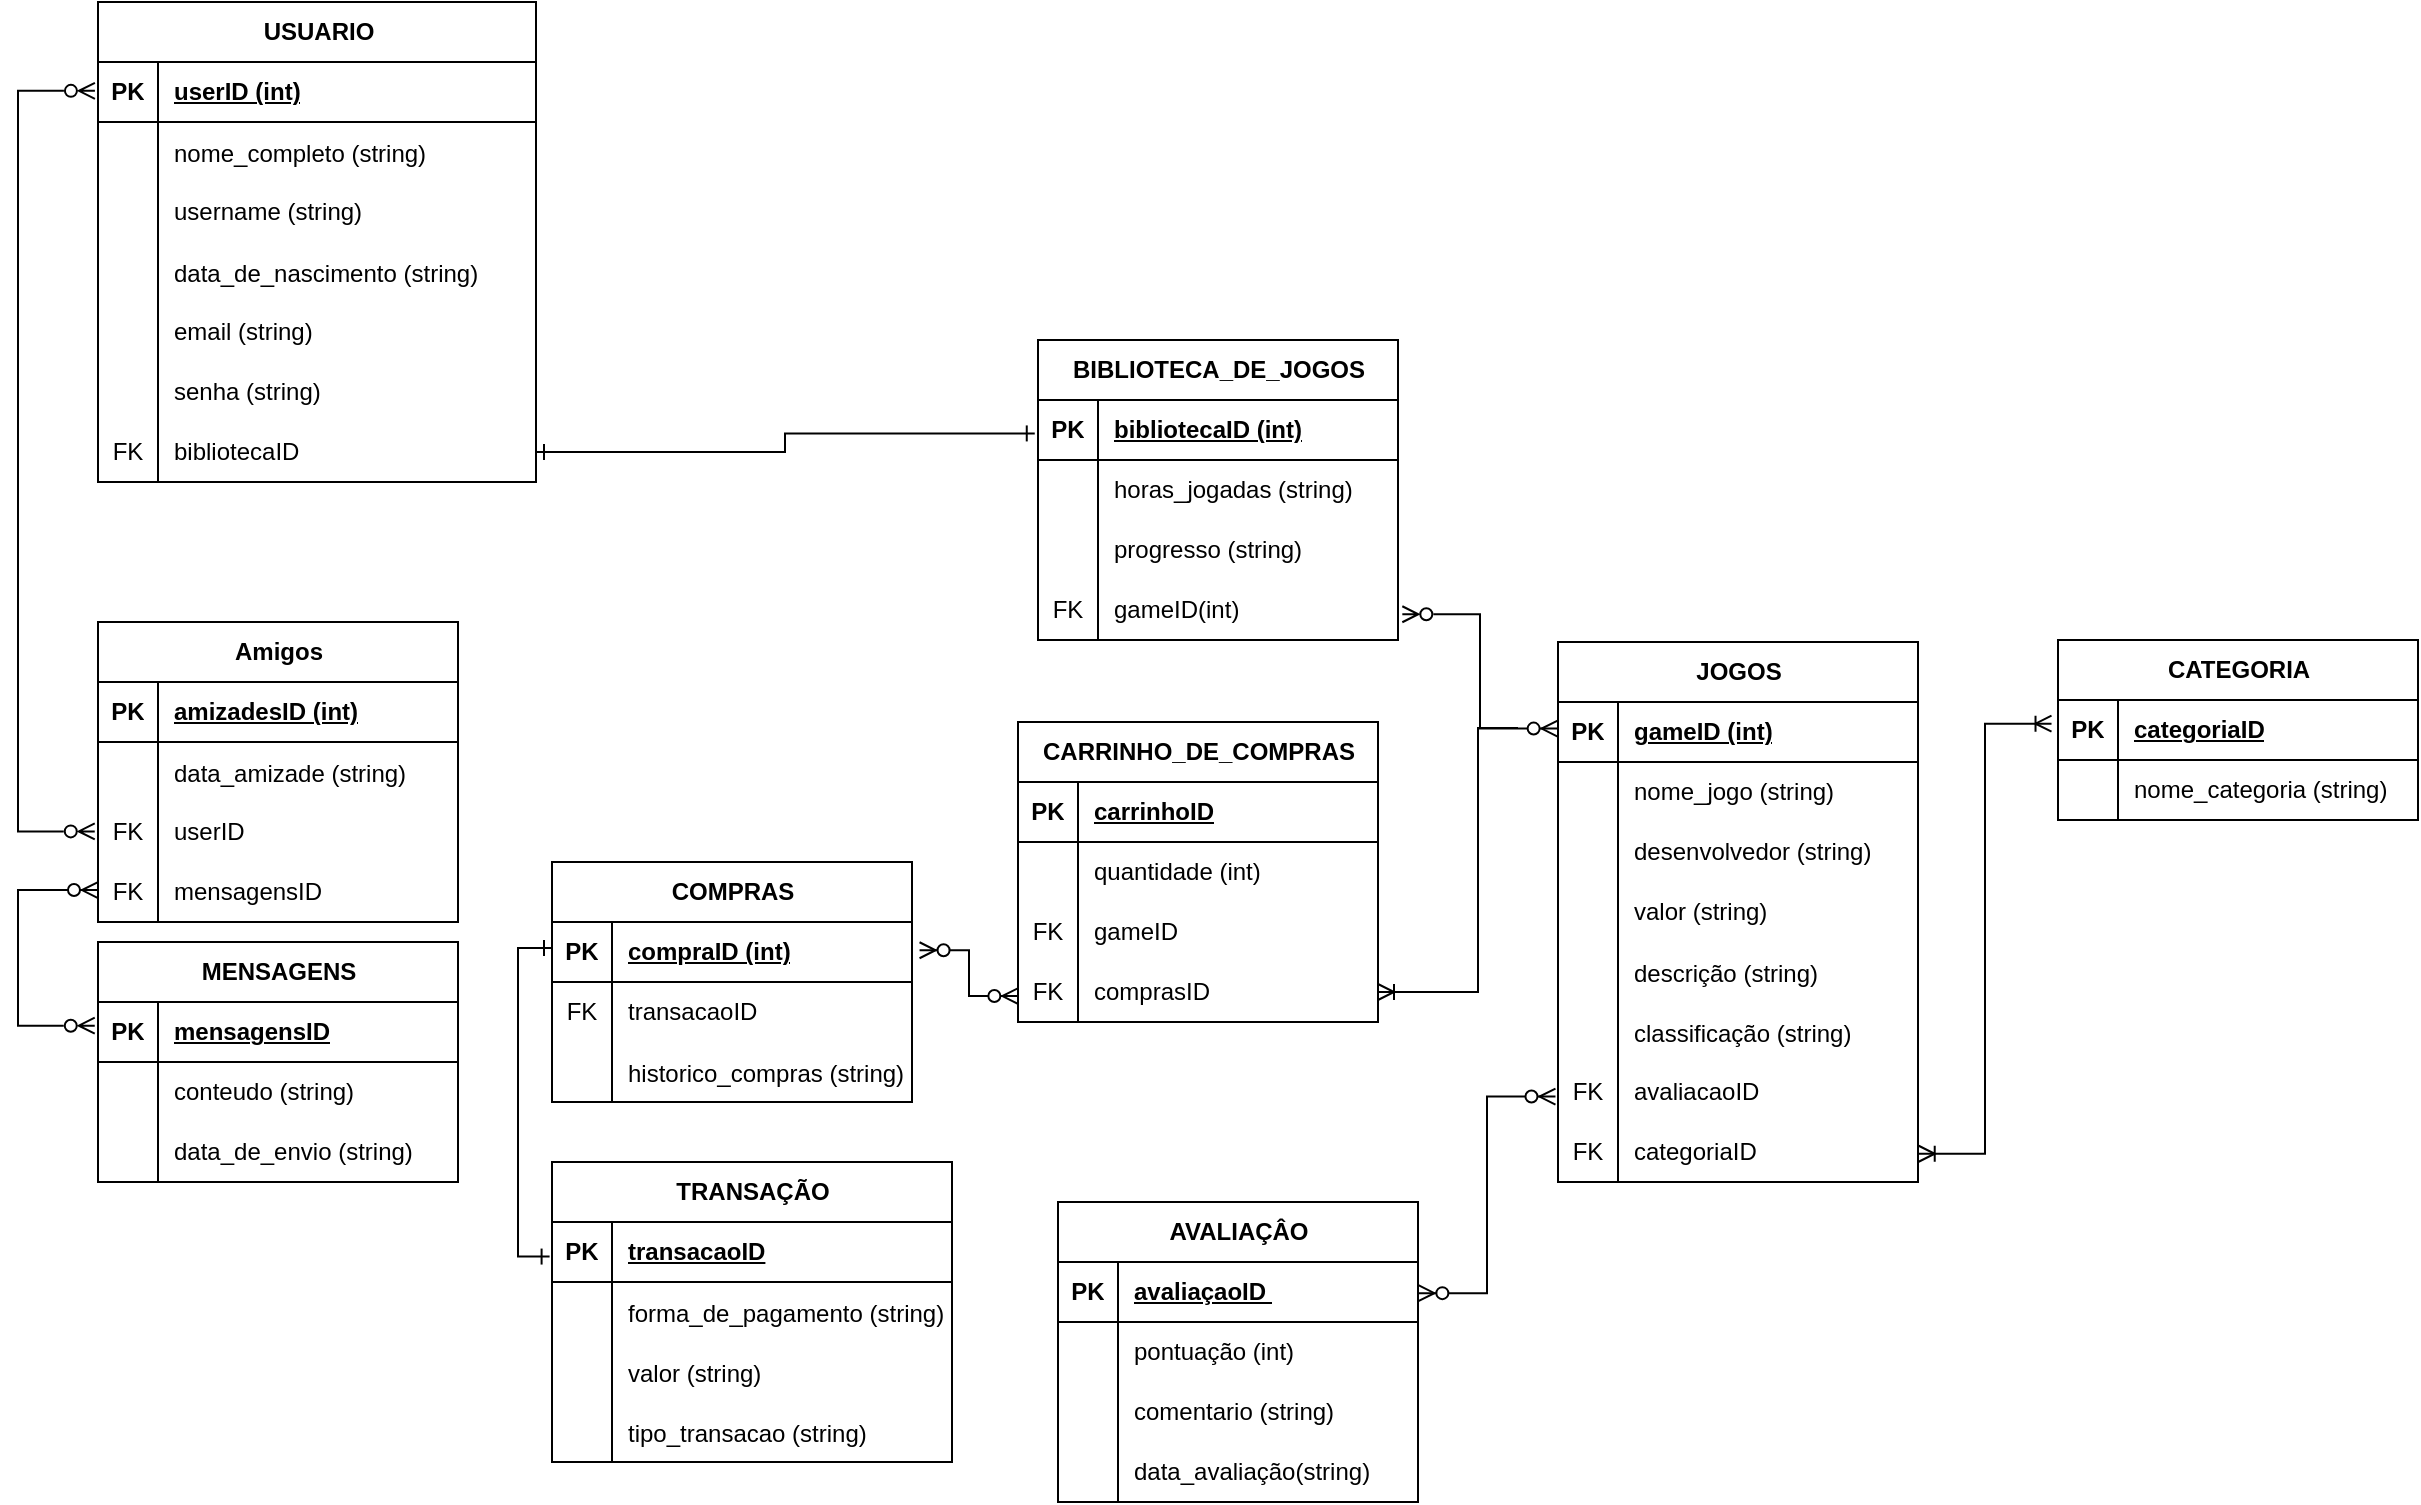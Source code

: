 <mxfile version="21.7.5" type="github">
  <diagram name="Página-1" id="TjX-cVaySWky51PGzmG0">
    <mxGraphModel dx="1453" dy="861" grid="1" gridSize="10" guides="1" tooltips="1" connect="0" arrows="1" fold="1" page="1" pageScale="1" pageWidth="827" pageHeight="1169" math="0" shadow="0">
      <root>
        <mxCell id="0" />
        <mxCell id="1" parent="0" />
        <mxCell id="GSMHQLGDFfvt3K3lcNzC-1" value="USUARIO" style="shape=table;startSize=30;container=1;collapsible=1;childLayout=tableLayout;fixedRows=1;rowLines=0;fontStyle=1;align=center;resizeLast=1;html=1;" vertex="1" parent="1">
          <mxGeometry x="400" y="360" width="219" height="240" as="geometry" />
        </mxCell>
        <mxCell id="GSMHQLGDFfvt3K3lcNzC-2" value="" style="shape=tableRow;horizontal=0;startSize=0;swimlaneHead=0;swimlaneBody=0;fillColor=none;collapsible=0;dropTarget=0;points=[[0,0.5],[1,0.5]];portConstraint=eastwest;top=0;left=0;right=0;bottom=1;" vertex="1" parent="GSMHQLGDFfvt3K3lcNzC-1">
          <mxGeometry y="30" width="219" height="30" as="geometry" />
        </mxCell>
        <mxCell id="GSMHQLGDFfvt3K3lcNzC-3" value="PK" style="shape=partialRectangle;connectable=0;fillColor=none;top=0;left=0;bottom=0;right=0;fontStyle=1;overflow=hidden;whiteSpace=wrap;html=1;" vertex="1" parent="GSMHQLGDFfvt3K3lcNzC-2">
          <mxGeometry width="30" height="30" as="geometry">
            <mxRectangle width="30" height="30" as="alternateBounds" />
          </mxGeometry>
        </mxCell>
        <mxCell id="GSMHQLGDFfvt3K3lcNzC-4" value="userID (int)" style="shape=partialRectangle;connectable=0;fillColor=none;top=0;left=0;bottom=0;right=0;align=left;spacingLeft=6;fontStyle=5;overflow=hidden;whiteSpace=wrap;html=1;" vertex="1" parent="GSMHQLGDFfvt3K3lcNzC-2">
          <mxGeometry x="30" width="189" height="30" as="geometry">
            <mxRectangle width="189" height="30" as="alternateBounds" />
          </mxGeometry>
        </mxCell>
        <mxCell id="GSMHQLGDFfvt3K3lcNzC-14" value="" style="shape=tableRow;horizontal=0;startSize=0;swimlaneHead=0;swimlaneBody=0;fillColor=none;collapsible=0;dropTarget=0;points=[[0,0.5],[1,0.5]];portConstraint=eastwest;top=0;left=0;right=0;bottom=0;" vertex="1" parent="GSMHQLGDFfvt3K3lcNzC-1">
          <mxGeometry y="60" width="219" height="30" as="geometry" />
        </mxCell>
        <mxCell id="GSMHQLGDFfvt3K3lcNzC-15" value="" style="shape=partialRectangle;connectable=0;fillColor=none;top=0;left=0;bottom=0;right=0;editable=1;overflow=hidden;" vertex="1" parent="GSMHQLGDFfvt3K3lcNzC-14">
          <mxGeometry width="30" height="30" as="geometry">
            <mxRectangle width="30" height="30" as="alternateBounds" />
          </mxGeometry>
        </mxCell>
        <mxCell id="GSMHQLGDFfvt3K3lcNzC-16" value="nome_completo (string)" style="shape=partialRectangle;connectable=0;fillColor=none;top=0;left=0;bottom=0;right=0;align=left;spacingLeft=6;overflow=hidden;" vertex="1" parent="GSMHQLGDFfvt3K3lcNzC-14">
          <mxGeometry x="30" width="189" height="30" as="geometry">
            <mxRectangle width="189" height="30" as="alternateBounds" />
          </mxGeometry>
        </mxCell>
        <mxCell id="GSMHQLGDFfvt3K3lcNzC-5" value="" style="shape=tableRow;horizontal=0;startSize=0;swimlaneHead=0;swimlaneBody=0;fillColor=none;collapsible=0;dropTarget=0;points=[[0,0.5],[1,0.5]];portConstraint=eastwest;top=0;left=0;right=0;bottom=0;" vertex="1" parent="GSMHQLGDFfvt3K3lcNzC-1">
          <mxGeometry y="90" width="219" height="30" as="geometry" />
        </mxCell>
        <mxCell id="GSMHQLGDFfvt3K3lcNzC-6" value="" style="shape=partialRectangle;connectable=0;fillColor=none;top=0;left=0;bottom=0;right=0;editable=1;overflow=hidden;whiteSpace=wrap;html=1;" vertex="1" parent="GSMHQLGDFfvt3K3lcNzC-5">
          <mxGeometry width="30" height="30" as="geometry">
            <mxRectangle width="30" height="30" as="alternateBounds" />
          </mxGeometry>
        </mxCell>
        <mxCell id="GSMHQLGDFfvt3K3lcNzC-7" value="username (string)" style="shape=partialRectangle;connectable=0;fillColor=none;top=0;left=0;bottom=0;right=0;align=left;spacingLeft=6;overflow=hidden;whiteSpace=wrap;html=1;" vertex="1" parent="GSMHQLGDFfvt3K3lcNzC-5">
          <mxGeometry x="30" width="189" height="30" as="geometry">
            <mxRectangle width="189" height="30" as="alternateBounds" />
          </mxGeometry>
        </mxCell>
        <mxCell id="GSMHQLGDFfvt3K3lcNzC-17" value="" style="shape=tableRow;horizontal=0;startSize=0;swimlaneHead=0;swimlaneBody=0;fillColor=none;collapsible=0;dropTarget=0;points=[[0,0.5],[1,0.5]];portConstraint=eastwest;top=0;left=0;right=0;bottom=0;" vertex="1" parent="GSMHQLGDFfvt3K3lcNzC-1">
          <mxGeometry y="120" width="219" height="30" as="geometry" />
        </mxCell>
        <mxCell id="GSMHQLGDFfvt3K3lcNzC-18" value="" style="shape=partialRectangle;connectable=0;fillColor=none;top=0;left=0;bottom=0;right=0;editable=1;overflow=hidden;" vertex="1" parent="GSMHQLGDFfvt3K3lcNzC-17">
          <mxGeometry width="30" height="30" as="geometry">
            <mxRectangle width="30" height="30" as="alternateBounds" />
          </mxGeometry>
        </mxCell>
        <mxCell id="GSMHQLGDFfvt3K3lcNzC-19" value="data_de_nascimento (string)" style="shape=partialRectangle;connectable=0;fillColor=none;top=0;left=0;bottom=0;right=0;align=left;spacingLeft=6;overflow=hidden;" vertex="1" parent="GSMHQLGDFfvt3K3lcNzC-17">
          <mxGeometry x="30" width="189" height="30" as="geometry">
            <mxRectangle width="189" height="30" as="alternateBounds" />
          </mxGeometry>
        </mxCell>
        <mxCell id="GSMHQLGDFfvt3K3lcNzC-8" value="" style="shape=tableRow;horizontal=0;startSize=0;swimlaneHead=0;swimlaneBody=0;fillColor=none;collapsible=0;dropTarget=0;points=[[0,0.5],[1,0.5]];portConstraint=eastwest;top=0;left=0;right=0;bottom=0;" vertex="1" parent="GSMHQLGDFfvt3K3lcNzC-1">
          <mxGeometry y="150" width="219" height="30" as="geometry" />
        </mxCell>
        <mxCell id="GSMHQLGDFfvt3K3lcNzC-9" value="" style="shape=partialRectangle;connectable=0;fillColor=none;top=0;left=0;bottom=0;right=0;editable=1;overflow=hidden;whiteSpace=wrap;html=1;" vertex="1" parent="GSMHQLGDFfvt3K3lcNzC-8">
          <mxGeometry width="30" height="30" as="geometry">
            <mxRectangle width="30" height="30" as="alternateBounds" />
          </mxGeometry>
        </mxCell>
        <mxCell id="GSMHQLGDFfvt3K3lcNzC-10" value="email (string)" style="shape=partialRectangle;connectable=0;fillColor=none;top=0;left=0;bottom=0;right=0;align=left;spacingLeft=6;overflow=hidden;whiteSpace=wrap;html=1;" vertex="1" parent="GSMHQLGDFfvt3K3lcNzC-8">
          <mxGeometry x="30" width="189" height="30" as="geometry">
            <mxRectangle width="189" height="30" as="alternateBounds" />
          </mxGeometry>
        </mxCell>
        <mxCell id="GSMHQLGDFfvt3K3lcNzC-11" value="" style="shape=tableRow;horizontal=0;startSize=0;swimlaneHead=0;swimlaneBody=0;fillColor=none;collapsible=0;dropTarget=0;points=[[0,0.5],[1,0.5]];portConstraint=eastwest;top=0;left=0;right=0;bottom=0;" vertex="1" parent="GSMHQLGDFfvt3K3lcNzC-1">
          <mxGeometry y="180" width="219" height="30" as="geometry" />
        </mxCell>
        <mxCell id="GSMHQLGDFfvt3K3lcNzC-12" value="" style="shape=partialRectangle;connectable=0;fillColor=none;top=0;left=0;bottom=0;right=0;editable=1;overflow=hidden;whiteSpace=wrap;html=1;" vertex="1" parent="GSMHQLGDFfvt3K3lcNzC-11">
          <mxGeometry width="30" height="30" as="geometry">
            <mxRectangle width="30" height="30" as="alternateBounds" />
          </mxGeometry>
        </mxCell>
        <mxCell id="GSMHQLGDFfvt3K3lcNzC-13" value="senha (string)" style="shape=partialRectangle;connectable=0;fillColor=none;top=0;left=0;bottom=0;right=0;align=left;spacingLeft=6;overflow=hidden;whiteSpace=wrap;html=1;" vertex="1" parent="GSMHQLGDFfvt3K3lcNzC-11">
          <mxGeometry x="30" width="189" height="30" as="geometry">
            <mxRectangle width="189" height="30" as="alternateBounds" />
          </mxGeometry>
        </mxCell>
        <mxCell id="GSMHQLGDFfvt3K3lcNzC-223" value="" style="shape=tableRow;horizontal=0;startSize=0;swimlaneHead=0;swimlaneBody=0;fillColor=none;collapsible=0;dropTarget=0;points=[[0,0.5],[1,0.5]];portConstraint=eastwest;top=0;left=0;right=0;bottom=0;" vertex="1" parent="GSMHQLGDFfvt3K3lcNzC-1">
          <mxGeometry y="210" width="219" height="30" as="geometry" />
        </mxCell>
        <mxCell id="GSMHQLGDFfvt3K3lcNzC-224" value="FK" style="shape=partialRectangle;connectable=0;fillColor=none;top=0;left=0;bottom=0;right=0;fontStyle=0;overflow=hidden;whiteSpace=wrap;html=1;" vertex="1" parent="GSMHQLGDFfvt3K3lcNzC-223">
          <mxGeometry width="30" height="30" as="geometry">
            <mxRectangle width="30" height="30" as="alternateBounds" />
          </mxGeometry>
        </mxCell>
        <mxCell id="GSMHQLGDFfvt3K3lcNzC-225" value="bibliotecaID" style="shape=partialRectangle;connectable=0;fillColor=none;top=0;left=0;bottom=0;right=0;align=left;spacingLeft=6;fontStyle=0;overflow=hidden;whiteSpace=wrap;html=1;" vertex="1" parent="GSMHQLGDFfvt3K3lcNzC-223">
          <mxGeometry x="30" width="189" height="30" as="geometry">
            <mxRectangle width="189" height="30" as="alternateBounds" />
          </mxGeometry>
        </mxCell>
        <mxCell id="GSMHQLGDFfvt3K3lcNzC-26" value="BIBLIOTECA_DE_JOGOS" style="shape=table;startSize=30;container=1;collapsible=1;childLayout=tableLayout;fixedRows=1;rowLines=0;fontStyle=1;align=center;resizeLast=1;html=1;" vertex="1" parent="1">
          <mxGeometry x="870" y="529" width="180" height="150" as="geometry" />
        </mxCell>
        <mxCell id="GSMHQLGDFfvt3K3lcNzC-27" value="" style="shape=tableRow;horizontal=0;startSize=0;swimlaneHead=0;swimlaneBody=0;fillColor=none;collapsible=0;dropTarget=0;points=[[0,0.5],[1,0.5]];portConstraint=eastwest;top=0;left=0;right=0;bottom=1;" vertex="1" parent="GSMHQLGDFfvt3K3lcNzC-26">
          <mxGeometry y="30" width="180" height="30" as="geometry" />
        </mxCell>
        <mxCell id="GSMHQLGDFfvt3K3lcNzC-28" value="PK" style="shape=partialRectangle;connectable=0;fillColor=none;top=0;left=0;bottom=0;right=0;fontStyle=1;overflow=hidden;whiteSpace=wrap;html=1;" vertex="1" parent="GSMHQLGDFfvt3K3lcNzC-27">
          <mxGeometry width="30" height="30" as="geometry">
            <mxRectangle width="30" height="30" as="alternateBounds" />
          </mxGeometry>
        </mxCell>
        <mxCell id="GSMHQLGDFfvt3K3lcNzC-29" value="bibliotecaID (int)" style="shape=partialRectangle;connectable=0;fillColor=none;top=0;left=0;bottom=0;right=0;align=left;spacingLeft=6;fontStyle=5;overflow=hidden;whiteSpace=wrap;html=1;" vertex="1" parent="GSMHQLGDFfvt3K3lcNzC-27">
          <mxGeometry x="30" width="150" height="30" as="geometry">
            <mxRectangle width="150" height="30" as="alternateBounds" />
          </mxGeometry>
        </mxCell>
        <mxCell id="GSMHQLGDFfvt3K3lcNzC-30" value="" style="shape=tableRow;horizontal=0;startSize=0;swimlaneHead=0;swimlaneBody=0;fillColor=none;collapsible=0;dropTarget=0;points=[[0,0.5],[1,0.5]];portConstraint=eastwest;top=0;left=0;right=0;bottom=0;" vertex="1" parent="GSMHQLGDFfvt3K3lcNzC-26">
          <mxGeometry y="60" width="180" height="30" as="geometry" />
        </mxCell>
        <mxCell id="GSMHQLGDFfvt3K3lcNzC-31" value="" style="shape=partialRectangle;connectable=0;fillColor=none;top=0;left=0;bottom=0;right=0;editable=1;overflow=hidden;whiteSpace=wrap;html=1;" vertex="1" parent="GSMHQLGDFfvt3K3lcNzC-30">
          <mxGeometry width="30" height="30" as="geometry">
            <mxRectangle width="30" height="30" as="alternateBounds" />
          </mxGeometry>
        </mxCell>
        <mxCell id="GSMHQLGDFfvt3K3lcNzC-32" value="horas_jogadas (string)" style="shape=partialRectangle;connectable=0;fillColor=none;top=0;left=0;bottom=0;right=0;align=left;spacingLeft=6;overflow=hidden;whiteSpace=wrap;html=1;" vertex="1" parent="GSMHQLGDFfvt3K3lcNzC-30">
          <mxGeometry x="30" width="150" height="30" as="geometry">
            <mxRectangle width="150" height="30" as="alternateBounds" />
          </mxGeometry>
        </mxCell>
        <mxCell id="GSMHQLGDFfvt3K3lcNzC-33" value="" style="shape=tableRow;horizontal=0;startSize=0;swimlaneHead=0;swimlaneBody=0;fillColor=none;collapsible=0;dropTarget=0;points=[[0,0.5],[1,0.5]];portConstraint=eastwest;top=0;left=0;right=0;bottom=0;" vertex="1" parent="GSMHQLGDFfvt3K3lcNzC-26">
          <mxGeometry y="90" width="180" height="30" as="geometry" />
        </mxCell>
        <mxCell id="GSMHQLGDFfvt3K3lcNzC-34" value="" style="shape=partialRectangle;connectable=0;fillColor=none;top=0;left=0;bottom=0;right=0;editable=1;overflow=hidden;whiteSpace=wrap;html=1;" vertex="1" parent="GSMHQLGDFfvt3K3lcNzC-33">
          <mxGeometry width="30" height="30" as="geometry">
            <mxRectangle width="30" height="30" as="alternateBounds" />
          </mxGeometry>
        </mxCell>
        <mxCell id="GSMHQLGDFfvt3K3lcNzC-35" value="progresso (string)" style="shape=partialRectangle;connectable=0;fillColor=none;top=0;left=0;bottom=0;right=0;align=left;spacingLeft=6;overflow=hidden;whiteSpace=wrap;html=1;" vertex="1" parent="GSMHQLGDFfvt3K3lcNzC-33">
          <mxGeometry x="30" width="150" height="30" as="geometry">
            <mxRectangle width="150" height="30" as="alternateBounds" />
          </mxGeometry>
        </mxCell>
        <mxCell id="GSMHQLGDFfvt3K3lcNzC-42" value="" style="shape=tableRow;horizontal=0;startSize=0;swimlaneHead=0;swimlaneBody=0;fillColor=none;collapsible=0;dropTarget=0;points=[[0,0.5],[1,0.5]];portConstraint=eastwest;top=0;left=0;right=0;bottom=0;" vertex="1" parent="GSMHQLGDFfvt3K3lcNzC-26">
          <mxGeometry y="120" width="180" height="30" as="geometry" />
        </mxCell>
        <mxCell id="GSMHQLGDFfvt3K3lcNzC-43" value="FK" style="shape=partialRectangle;connectable=0;fillColor=none;top=0;left=0;bottom=0;right=0;fontStyle=0;overflow=hidden;whiteSpace=wrap;html=1;" vertex="1" parent="GSMHQLGDFfvt3K3lcNzC-42">
          <mxGeometry width="30" height="30" as="geometry">
            <mxRectangle width="30" height="30" as="alternateBounds" />
          </mxGeometry>
        </mxCell>
        <mxCell id="GSMHQLGDFfvt3K3lcNzC-44" value="gameID(int)" style="shape=partialRectangle;connectable=0;fillColor=none;top=0;left=0;bottom=0;right=0;align=left;spacingLeft=6;fontStyle=0;overflow=hidden;whiteSpace=wrap;html=1;" vertex="1" parent="GSMHQLGDFfvt3K3lcNzC-42">
          <mxGeometry x="30" width="150" height="30" as="geometry">
            <mxRectangle width="150" height="30" as="alternateBounds" />
          </mxGeometry>
        </mxCell>
        <mxCell id="GSMHQLGDFfvt3K3lcNzC-45" value="JOGOS" style="shape=table;startSize=30;container=1;collapsible=1;childLayout=tableLayout;fixedRows=1;rowLines=0;fontStyle=1;align=center;resizeLast=1;html=1;" vertex="1" parent="1">
          <mxGeometry x="1130" y="680" width="180" height="270" as="geometry" />
        </mxCell>
        <mxCell id="GSMHQLGDFfvt3K3lcNzC-46" value="" style="shape=tableRow;horizontal=0;startSize=0;swimlaneHead=0;swimlaneBody=0;fillColor=none;collapsible=0;dropTarget=0;points=[[0,0.5],[1,0.5]];portConstraint=eastwest;top=0;left=0;right=0;bottom=1;" vertex="1" parent="GSMHQLGDFfvt3K3lcNzC-45">
          <mxGeometry y="30" width="180" height="30" as="geometry" />
        </mxCell>
        <mxCell id="GSMHQLGDFfvt3K3lcNzC-47" value="PK" style="shape=partialRectangle;connectable=0;fillColor=none;top=0;left=0;bottom=0;right=0;fontStyle=1;overflow=hidden;whiteSpace=wrap;html=1;" vertex="1" parent="GSMHQLGDFfvt3K3lcNzC-46">
          <mxGeometry width="30" height="30" as="geometry">
            <mxRectangle width="30" height="30" as="alternateBounds" />
          </mxGeometry>
        </mxCell>
        <mxCell id="GSMHQLGDFfvt3K3lcNzC-48" value="gameID (int)" style="shape=partialRectangle;connectable=0;fillColor=none;top=0;left=0;bottom=0;right=0;align=left;spacingLeft=6;fontStyle=5;overflow=hidden;whiteSpace=wrap;html=1;" vertex="1" parent="GSMHQLGDFfvt3K3lcNzC-46">
          <mxGeometry x="30" width="150" height="30" as="geometry">
            <mxRectangle width="150" height="30" as="alternateBounds" />
          </mxGeometry>
        </mxCell>
        <mxCell id="GSMHQLGDFfvt3K3lcNzC-49" value="" style="shape=tableRow;horizontal=0;startSize=0;swimlaneHead=0;swimlaneBody=0;fillColor=none;collapsible=0;dropTarget=0;points=[[0,0.5],[1,0.5]];portConstraint=eastwest;top=0;left=0;right=0;bottom=0;" vertex="1" parent="GSMHQLGDFfvt3K3lcNzC-45">
          <mxGeometry y="60" width="180" height="30" as="geometry" />
        </mxCell>
        <mxCell id="GSMHQLGDFfvt3K3lcNzC-50" value="" style="shape=partialRectangle;connectable=0;fillColor=none;top=0;left=0;bottom=0;right=0;editable=1;overflow=hidden;whiteSpace=wrap;html=1;" vertex="1" parent="GSMHQLGDFfvt3K3lcNzC-49">
          <mxGeometry width="30" height="30" as="geometry">
            <mxRectangle width="30" height="30" as="alternateBounds" />
          </mxGeometry>
        </mxCell>
        <mxCell id="GSMHQLGDFfvt3K3lcNzC-51" value="nome_jogo (string)" style="shape=partialRectangle;connectable=0;fillColor=none;top=0;left=0;bottom=0;right=0;align=left;spacingLeft=6;overflow=hidden;whiteSpace=wrap;html=1;" vertex="1" parent="GSMHQLGDFfvt3K3lcNzC-49">
          <mxGeometry x="30" width="150" height="30" as="geometry">
            <mxRectangle width="150" height="30" as="alternateBounds" />
          </mxGeometry>
        </mxCell>
        <mxCell id="GSMHQLGDFfvt3K3lcNzC-52" value="" style="shape=tableRow;horizontal=0;startSize=0;swimlaneHead=0;swimlaneBody=0;fillColor=none;collapsible=0;dropTarget=0;points=[[0,0.5],[1,0.5]];portConstraint=eastwest;top=0;left=0;right=0;bottom=0;" vertex="1" parent="GSMHQLGDFfvt3K3lcNzC-45">
          <mxGeometry y="90" width="180" height="30" as="geometry" />
        </mxCell>
        <mxCell id="GSMHQLGDFfvt3K3lcNzC-53" value="" style="shape=partialRectangle;connectable=0;fillColor=none;top=0;left=0;bottom=0;right=0;editable=1;overflow=hidden;whiteSpace=wrap;html=1;" vertex="1" parent="GSMHQLGDFfvt3K3lcNzC-52">
          <mxGeometry width="30" height="30" as="geometry">
            <mxRectangle width="30" height="30" as="alternateBounds" />
          </mxGeometry>
        </mxCell>
        <mxCell id="GSMHQLGDFfvt3K3lcNzC-54" value="desenvolvedor (string)" style="shape=partialRectangle;connectable=0;fillColor=none;top=0;left=0;bottom=0;right=0;align=left;spacingLeft=6;overflow=hidden;whiteSpace=wrap;html=1;" vertex="1" parent="GSMHQLGDFfvt3K3lcNzC-52">
          <mxGeometry x="30" width="150" height="30" as="geometry">
            <mxRectangle width="150" height="30" as="alternateBounds" />
          </mxGeometry>
        </mxCell>
        <mxCell id="GSMHQLGDFfvt3K3lcNzC-55" value="" style="shape=tableRow;horizontal=0;startSize=0;swimlaneHead=0;swimlaneBody=0;fillColor=none;collapsible=0;dropTarget=0;points=[[0,0.5],[1,0.5]];portConstraint=eastwest;top=0;left=0;right=0;bottom=0;" vertex="1" parent="GSMHQLGDFfvt3K3lcNzC-45">
          <mxGeometry y="120" width="180" height="30" as="geometry" />
        </mxCell>
        <mxCell id="GSMHQLGDFfvt3K3lcNzC-56" value="" style="shape=partialRectangle;connectable=0;fillColor=none;top=0;left=0;bottom=0;right=0;editable=1;overflow=hidden;whiteSpace=wrap;html=1;" vertex="1" parent="GSMHQLGDFfvt3K3lcNzC-55">
          <mxGeometry width="30" height="30" as="geometry">
            <mxRectangle width="30" height="30" as="alternateBounds" />
          </mxGeometry>
        </mxCell>
        <mxCell id="GSMHQLGDFfvt3K3lcNzC-57" value="valor (string)" style="shape=partialRectangle;connectable=0;fillColor=none;top=0;left=0;bottom=0;right=0;align=left;spacingLeft=6;overflow=hidden;whiteSpace=wrap;html=1;" vertex="1" parent="GSMHQLGDFfvt3K3lcNzC-55">
          <mxGeometry x="30" width="150" height="30" as="geometry">
            <mxRectangle width="150" height="30" as="alternateBounds" />
          </mxGeometry>
        </mxCell>
        <mxCell id="GSMHQLGDFfvt3K3lcNzC-60" value="" style="shape=tableRow;horizontal=0;startSize=0;swimlaneHead=0;swimlaneBody=0;fillColor=none;collapsible=0;dropTarget=0;points=[[0,0.5],[1,0.5]];portConstraint=eastwest;top=0;left=0;right=0;bottom=0;" vertex="1" parent="GSMHQLGDFfvt3K3lcNzC-45">
          <mxGeometry y="150" width="180" height="30" as="geometry" />
        </mxCell>
        <mxCell id="GSMHQLGDFfvt3K3lcNzC-61" value="" style="shape=partialRectangle;connectable=0;fillColor=none;top=0;left=0;bottom=0;right=0;editable=1;overflow=hidden;" vertex="1" parent="GSMHQLGDFfvt3K3lcNzC-60">
          <mxGeometry width="30" height="30" as="geometry">
            <mxRectangle width="30" height="30" as="alternateBounds" />
          </mxGeometry>
        </mxCell>
        <mxCell id="GSMHQLGDFfvt3K3lcNzC-62" value="descrição (string)" style="shape=partialRectangle;connectable=0;fillColor=none;top=0;left=0;bottom=0;right=0;align=left;spacingLeft=6;overflow=hidden;" vertex="1" parent="GSMHQLGDFfvt3K3lcNzC-60">
          <mxGeometry x="30" width="150" height="30" as="geometry">
            <mxRectangle width="150" height="30" as="alternateBounds" />
          </mxGeometry>
        </mxCell>
        <mxCell id="GSMHQLGDFfvt3K3lcNzC-63" value="" style="shape=tableRow;horizontal=0;startSize=0;swimlaneHead=0;swimlaneBody=0;fillColor=none;collapsible=0;dropTarget=0;points=[[0,0.5],[1,0.5]];portConstraint=eastwest;top=0;left=0;right=0;bottom=0;" vertex="1" parent="GSMHQLGDFfvt3K3lcNzC-45">
          <mxGeometry y="180" width="180" height="30" as="geometry" />
        </mxCell>
        <mxCell id="GSMHQLGDFfvt3K3lcNzC-64" value="" style="shape=partialRectangle;connectable=0;fillColor=none;top=0;left=0;bottom=0;right=0;editable=1;overflow=hidden;" vertex="1" parent="GSMHQLGDFfvt3K3lcNzC-63">
          <mxGeometry width="30" height="30" as="geometry">
            <mxRectangle width="30" height="30" as="alternateBounds" />
          </mxGeometry>
        </mxCell>
        <mxCell id="GSMHQLGDFfvt3K3lcNzC-65" value="classificação (string)" style="shape=partialRectangle;connectable=0;fillColor=none;top=0;left=0;bottom=0;right=0;align=left;spacingLeft=6;overflow=hidden;" vertex="1" parent="GSMHQLGDFfvt3K3lcNzC-63">
          <mxGeometry x="30" width="150" height="30" as="geometry">
            <mxRectangle width="150" height="30" as="alternateBounds" />
          </mxGeometry>
        </mxCell>
        <mxCell id="GSMHQLGDFfvt3K3lcNzC-232" value="" style="shape=tableRow;horizontal=0;startSize=0;swimlaneHead=0;swimlaneBody=0;fillColor=none;collapsible=0;dropTarget=0;points=[[0,0.5],[1,0.5]];portConstraint=eastwest;top=0;left=0;right=0;bottom=0;" vertex="1" parent="GSMHQLGDFfvt3K3lcNzC-45">
          <mxGeometry y="210" width="180" height="30" as="geometry" />
        </mxCell>
        <mxCell id="GSMHQLGDFfvt3K3lcNzC-233" value="FK" style="shape=partialRectangle;connectable=0;fillColor=none;top=0;left=0;bottom=0;right=0;fontStyle=0;overflow=hidden;whiteSpace=wrap;html=1;" vertex="1" parent="GSMHQLGDFfvt3K3lcNzC-232">
          <mxGeometry width="30" height="30" as="geometry">
            <mxRectangle width="30" height="30" as="alternateBounds" />
          </mxGeometry>
        </mxCell>
        <mxCell id="GSMHQLGDFfvt3K3lcNzC-234" value="avaliacaoID" style="shape=partialRectangle;connectable=0;fillColor=none;top=0;left=0;bottom=0;right=0;align=left;spacingLeft=6;fontStyle=0;overflow=hidden;whiteSpace=wrap;html=1;" vertex="1" parent="GSMHQLGDFfvt3K3lcNzC-232">
          <mxGeometry x="30" width="150" height="30" as="geometry">
            <mxRectangle width="150" height="30" as="alternateBounds" />
          </mxGeometry>
        </mxCell>
        <mxCell id="GSMHQLGDFfvt3K3lcNzC-227" value="" style="shape=tableRow;horizontal=0;startSize=0;swimlaneHead=0;swimlaneBody=0;fillColor=none;collapsible=0;dropTarget=0;points=[[0,0.5],[1,0.5]];portConstraint=eastwest;top=0;left=0;right=0;bottom=0;" vertex="1" parent="GSMHQLGDFfvt3K3lcNzC-45">
          <mxGeometry y="240" width="180" height="30" as="geometry" />
        </mxCell>
        <mxCell id="GSMHQLGDFfvt3K3lcNzC-228" value="FK" style="shape=partialRectangle;connectable=0;fillColor=none;top=0;left=0;bottom=0;right=0;fontStyle=0;overflow=hidden;whiteSpace=wrap;html=1;" vertex="1" parent="GSMHQLGDFfvt3K3lcNzC-227">
          <mxGeometry width="30" height="30" as="geometry">
            <mxRectangle width="30" height="30" as="alternateBounds" />
          </mxGeometry>
        </mxCell>
        <mxCell id="GSMHQLGDFfvt3K3lcNzC-229" value="categoriaID" style="shape=partialRectangle;connectable=0;fillColor=none;top=0;left=0;bottom=0;right=0;align=left;spacingLeft=6;fontStyle=0;overflow=hidden;whiteSpace=wrap;html=1;" vertex="1" parent="GSMHQLGDFfvt3K3lcNzC-227">
          <mxGeometry x="30" width="150" height="30" as="geometry">
            <mxRectangle width="150" height="30" as="alternateBounds" />
          </mxGeometry>
        </mxCell>
        <mxCell id="GSMHQLGDFfvt3K3lcNzC-66" value="Amigos" style="shape=table;startSize=30;container=1;collapsible=1;childLayout=tableLayout;fixedRows=1;rowLines=0;fontStyle=1;align=center;resizeLast=1;html=1;" vertex="1" parent="1">
          <mxGeometry x="400" y="670" width="180" height="150" as="geometry" />
        </mxCell>
        <mxCell id="GSMHQLGDFfvt3K3lcNzC-67" value="" style="shape=tableRow;horizontal=0;startSize=0;swimlaneHead=0;swimlaneBody=0;fillColor=none;collapsible=0;dropTarget=0;points=[[0,0.5],[1,0.5]];portConstraint=eastwest;top=0;left=0;right=0;bottom=1;" vertex="1" parent="GSMHQLGDFfvt3K3lcNzC-66">
          <mxGeometry y="30" width="180" height="30" as="geometry" />
        </mxCell>
        <mxCell id="GSMHQLGDFfvt3K3lcNzC-68" value="PK" style="shape=partialRectangle;connectable=0;fillColor=none;top=0;left=0;bottom=0;right=0;fontStyle=1;overflow=hidden;whiteSpace=wrap;html=1;" vertex="1" parent="GSMHQLGDFfvt3K3lcNzC-67">
          <mxGeometry width="30" height="30" as="geometry">
            <mxRectangle width="30" height="30" as="alternateBounds" />
          </mxGeometry>
        </mxCell>
        <mxCell id="GSMHQLGDFfvt3K3lcNzC-69" value="amizadesID (int)" style="shape=partialRectangle;connectable=0;fillColor=none;top=0;left=0;bottom=0;right=0;align=left;spacingLeft=6;fontStyle=5;overflow=hidden;whiteSpace=wrap;html=1;" vertex="1" parent="GSMHQLGDFfvt3K3lcNzC-67">
          <mxGeometry x="30" width="150" height="30" as="geometry">
            <mxRectangle width="150" height="30" as="alternateBounds" />
          </mxGeometry>
        </mxCell>
        <mxCell id="GSMHQLGDFfvt3K3lcNzC-85" value="" style="shape=tableRow;horizontal=0;startSize=0;swimlaneHead=0;swimlaneBody=0;fillColor=none;collapsible=0;dropTarget=0;points=[[0,0.5],[1,0.5]];portConstraint=eastwest;top=0;left=0;right=0;bottom=0;" vertex="1" parent="GSMHQLGDFfvt3K3lcNzC-66">
          <mxGeometry y="60" width="180" height="30" as="geometry" />
        </mxCell>
        <mxCell id="GSMHQLGDFfvt3K3lcNzC-86" value="" style="shape=partialRectangle;connectable=0;fillColor=none;top=0;left=0;bottom=0;right=0;editable=1;overflow=hidden;" vertex="1" parent="GSMHQLGDFfvt3K3lcNzC-85">
          <mxGeometry width="30" height="30" as="geometry">
            <mxRectangle width="30" height="30" as="alternateBounds" />
          </mxGeometry>
        </mxCell>
        <mxCell id="GSMHQLGDFfvt3K3lcNzC-87" value="data_amizade (string)" style="shape=partialRectangle;connectable=0;fillColor=none;top=0;left=0;bottom=0;right=0;align=left;spacingLeft=6;overflow=hidden;" vertex="1" parent="GSMHQLGDFfvt3K3lcNzC-85">
          <mxGeometry x="30" width="150" height="30" as="geometry">
            <mxRectangle width="150" height="30" as="alternateBounds" />
          </mxGeometry>
        </mxCell>
        <mxCell id="GSMHQLGDFfvt3K3lcNzC-237" value="" style="shape=tableRow;horizontal=0;startSize=0;swimlaneHead=0;swimlaneBody=0;fillColor=none;collapsible=0;dropTarget=0;points=[[0,0.5],[1,0.5]];portConstraint=eastwest;top=0;left=0;right=0;bottom=0;" vertex="1" parent="GSMHQLGDFfvt3K3lcNzC-66">
          <mxGeometry y="90" width="180" height="30" as="geometry" />
        </mxCell>
        <mxCell id="GSMHQLGDFfvt3K3lcNzC-238" value="FK" style="shape=partialRectangle;connectable=0;fillColor=none;top=0;left=0;bottom=0;right=0;fontStyle=0;overflow=hidden;whiteSpace=wrap;html=1;" vertex="1" parent="GSMHQLGDFfvt3K3lcNzC-237">
          <mxGeometry width="30" height="30" as="geometry">
            <mxRectangle width="30" height="30" as="alternateBounds" />
          </mxGeometry>
        </mxCell>
        <mxCell id="GSMHQLGDFfvt3K3lcNzC-239" value="userID" style="shape=partialRectangle;connectable=0;fillColor=none;top=0;left=0;bottom=0;right=0;align=left;spacingLeft=6;fontStyle=0;overflow=hidden;whiteSpace=wrap;html=1;" vertex="1" parent="GSMHQLGDFfvt3K3lcNzC-237">
          <mxGeometry x="30" width="150" height="30" as="geometry">
            <mxRectangle width="150" height="30" as="alternateBounds" />
          </mxGeometry>
        </mxCell>
        <mxCell id="GSMHQLGDFfvt3K3lcNzC-214" value="" style="shape=tableRow;horizontal=0;startSize=0;swimlaneHead=0;swimlaneBody=0;fillColor=none;collapsible=0;dropTarget=0;points=[[0,0.5],[1,0.5]];portConstraint=eastwest;top=0;left=0;right=0;bottom=0;" vertex="1" parent="GSMHQLGDFfvt3K3lcNzC-66">
          <mxGeometry y="120" width="180" height="30" as="geometry" />
        </mxCell>
        <mxCell id="GSMHQLGDFfvt3K3lcNzC-215" value="FK" style="shape=partialRectangle;connectable=0;fillColor=none;top=0;left=0;bottom=0;right=0;fontStyle=0;overflow=hidden;whiteSpace=wrap;html=1;" vertex="1" parent="GSMHQLGDFfvt3K3lcNzC-214">
          <mxGeometry width="30" height="30" as="geometry">
            <mxRectangle width="30" height="30" as="alternateBounds" />
          </mxGeometry>
        </mxCell>
        <mxCell id="GSMHQLGDFfvt3K3lcNzC-216" value="mensagensID" style="shape=partialRectangle;connectable=0;fillColor=none;top=0;left=0;bottom=0;right=0;align=left;spacingLeft=6;fontStyle=0;overflow=hidden;whiteSpace=wrap;html=1;" vertex="1" parent="GSMHQLGDFfvt3K3lcNzC-214">
          <mxGeometry x="30" width="150" height="30" as="geometry">
            <mxRectangle width="150" height="30" as="alternateBounds" />
          </mxGeometry>
        </mxCell>
        <mxCell id="GSMHQLGDFfvt3K3lcNzC-88" value="AVALIAÇÂO" style="shape=table;startSize=30;container=1;collapsible=1;childLayout=tableLayout;fixedRows=1;rowLines=0;fontStyle=1;align=center;resizeLast=1;html=1;" vertex="1" parent="1">
          <mxGeometry x="880" y="960" width="180" height="150" as="geometry" />
        </mxCell>
        <mxCell id="GSMHQLGDFfvt3K3lcNzC-89" value="" style="shape=tableRow;horizontal=0;startSize=0;swimlaneHead=0;swimlaneBody=0;fillColor=none;collapsible=0;dropTarget=0;points=[[0,0.5],[1,0.5]];portConstraint=eastwest;top=0;left=0;right=0;bottom=1;" vertex="1" parent="GSMHQLGDFfvt3K3lcNzC-88">
          <mxGeometry y="30" width="180" height="30" as="geometry" />
        </mxCell>
        <mxCell id="GSMHQLGDFfvt3K3lcNzC-90" value="PK" style="shape=partialRectangle;connectable=0;fillColor=none;top=0;left=0;bottom=0;right=0;fontStyle=1;overflow=hidden;whiteSpace=wrap;html=1;" vertex="1" parent="GSMHQLGDFfvt3K3lcNzC-89">
          <mxGeometry width="30" height="30" as="geometry">
            <mxRectangle width="30" height="30" as="alternateBounds" />
          </mxGeometry>
        </mxCell>
        <mxCell id="GSMHQLGDFfvt3K3lcNzC-91" value="avaliaçaoID&amp;nbsp;" style="shape=partialRectangle;connectable=0;fillColor=none;top=0;left=0;bottom=0;right=0;align=left;spacingLeft=6;fontStyle=5;overflow=hidden;whiteSpace=wrap;html=1;" vertex="1" parent="GSMHQLGDFfvt3K3lcNzC-89">
          <mxGeometry x="30" width="150" height="30" as="geometry">
            <mxRectangle width="150" height="30" as="alternateBounds" />
          </mxGeometry>
        </mxCell>
        <mxCell id="GSMHQLGDFfvt3K3lcNzC-92" value="" style="shape=tableRow;horizontal=0;startSize=0;swimlaneHead=0;swimlaneBody=0;fillColor=none;collapsible=0;dropTarget=0;points=[[0,0.5],[1,0.5]];portConstraint=eastwest;top=0;left=0;right=0;bottom=0;" vertex="1" parent="GSMHQLGDFfvt3K3lcNzC-88">
          <mxGeometry y="60" width="180" height="30" as="geometry" />
        </mxCell>
        <mxCell id="GSMHQLGDFfvt3K3lcNzC-93" value="" style="shape=partialRectangle;connectable=0;fillColor=none;top=0;left=0;bottom=0;right=0;editable=1;overflow=hidden;whiteSpace=wrap;html=1;" vertex="1" parent="GSMHQLGDFfvt3K3lcNzC-92">
          <mxGeometry width="30" height="30" as="geometry">
            <mxRectangle width="30" height="30" as="alternateBounds" />
          </mxGeometry>
        </mxCell>
        <mxCell id="GSMHQLGDFfvt3K3lcNzC-94" value="pontuação (int)" style="shape=partialRectangle;connectable=0;fillColor=none;top=0;left=0;bottom=0;right=0;align=left;spacingLeft=6;overflow=hidden;whiteSpace=wrap;html=1;" vertex="1" parent="GSMHQLGDFfvt3K3lcNzC-92">
          <mxGeometry x="30" width="150" height="30" as="geometry">
            <mxRectangle width="150" height="30" as="alternateBounds" />
          </mxGeometry>
        </mxCell>
        <mxCell id="GSMHQLGDFfvt3K3lcNzC-95" value="" style="shape=tableRow;horizontal=0;startSize=0;swimlaneHead=0;swimlaneBody=0;fillColor=none;collapsible=0;dropTarget=0;points=[[0,0.5],[1,0.5]];portConstraint=eastwest;top=0;left=0;right=0;bottom=0;" vertex="1" parent="GSMHQLGDFfvt3K3lcNzC-88">
          <mxGeometry y="90" width="180" height="30" as="geometry" />
        </mxCell>
        <mxCell id="GSMHQLGDFfvt3K3lcNzC-96" value="" style="shape=partialRectangle;connectable=0;fillColor=none;top=0;left=0;bottom=0;right=0;editable=1;overflow=hidden;whiteSpace=wrap;html=1;" vertex="1" parent="GSMHQLGDFfvt3K3lcNzC-95">
          <mxGeometry width="30" height="30" as="geometry">
            <mxRectangle width="30" height="30" as="alternateBounds" />
          </mxGeometry>
        </mxCell>
        <mxCell id="GSMHQLGDFfvt3K3lcNzC-97" value="comentario (string)" style="shape=partialRectangle;connectable=0;fillColor=none;top=0;left=0;bottom=0;right=0;align=left;spacingLeft=6;overflow=hidden;whiteSpace=wrap;html=1;" vertex="1" parent="GSMHQLGDFfvt3K3lcNzC-95">
          <mxGeometry x="30" width="150" height="30" as="geometry">
            <mxRectangle width="150" height="30" as="alternateBounds" />
          </mxGeometry>
        </mxCell>
        <mxCell id="GSMHQLGDFfvt3K3lcNzC-98" value="" style="shape=tableRow;horizontal=0;startSize=0;swimlaneHead=0;swimlaneBody=0;fillColor=none;collapsible=0;dropTarget=0;points=[[0,0.5],[1,0.5]];portConstraint=eastwest;top=0;left=0;right=0;bottom=0;" vertex="1" parent="GSMHQLGDFfvt3K3lcNzC-88">
          <mxGeometry y="120" width="180" height="30" as="geometry" />
        </mxCell>
        <mxCell id="GSMHQLGDFfvt3K3lcNzC-99" value="" style="shape=partialRectangle;connectable=0;fillColor=none;top=0;left=0;bottom=0;right=0;editable=1;overflow=hidden;whiteSpace=wrap;html=1;" vertex="1" parent="GSMHQLGDFfvt3K3lcNzC-98">
          <mxGeometry width="30" height="30" as="geometry">
            <mxRectangle width="30" height="30" as="alternateBounds" />
          </mxGeometry>
        </mxCell>
        <mxCell id="GSMHQLGDFfvt3K3lcNzC-100" value="data_avaliação(string)" style="shape=partialRectangle;connectable=0;fillColor=none;top=0;left=0;bottom=0;right=0;align=left;spacingLeft=6;overflow=hidden;whiteSpace=wrap;html=1;" vertex="1" parent="GSMHQLGDFfvt3K3lcNzC-98">
          <mxGeometry x="30" width="150" height="30" as="geometry">
            <mxRectangle width="150" height="30" as="alternateBounds" />
          </mxGeometry>
        </mxCell>
        <mxCell id="GSMHQLGDFfvt3K3lcNzC-124" value="CATEGORIA" style="shape=table;startSize=30;container=1;collapsible=1;childLayout=tableLayout;fixedRows=1;rowLines=0;fontStyle=1;align=center;resizeLast=1;html=1;" vertex="1" parent="1">
          <mxGeometry x="1380" y="679" width="180" height="90" as="geometry" />
        </mxCell>
        <mxCell id="GSMHQLGDFfvt3K3lcNzC-125" value="" style="shape=tableRow;horizontal=0;startSize=0;swimlaneHead=0;swimlaneBody=0;fillColor=none;collapsible=0;dropTarget=0;points=[[0,0.5],[1,0.5]];portConstraint=eastwest;top=0;left=0;right=0;bottom=1;" vertex="1" parent="GSMHQLGDFfvt3K3lcNzC-124">
          <mxGeometry y="30" width="180" height="30" as="geometry" />
        </mxCell>
        <mxCell id="GSMHQLGDFfvt3K3lcNzC-126" value="PK" style="shape=partialRectangle;connectable=0;fillColor=none;top=0;left=0;bottom=0;right=0;fontStyle=1;overflow=hidden;whiteSpace=wrap;html=1;" vertex="1" parent="GSMHQLGDFfvt3K3lcNzC-125">
          <mxGeometry width="30" height="30" as="geometry">
            <mxRectangle width="30" height="30" as="alternateBounds" />
          </mxGeometry>
        </mxCell>
        <mxCell id="GSMHQLGDFfvt3K3lcNzC-127" value="categoriaID" style="shape=partialRectangle;connectable=0;fillColor=none;top=0;left=0;bottom=0;right=0;align=left;spacingLeft=6;fontStyle=5;overflow=hidden;whiteSpace=wrap;html=1;" vertex="1" parent="GSMHQLGDFfvt3K3lcNzC-125">
          <mxGeometry x="30" width="150" height="30" as="geometry">
            <mxRectangle width="150" height="30" as="alternateBounds" />
          </mxGeometry>
        </mxCell>
        <mxCell id="GSMHQLGDFfvt3K3lcNzC-128" value="" style="shape=tableRow;horizontal=0;startSize=0;swimlaneHead=0;swimlaneBody=0;fillColor=none;collapsible=0;dropTarget=0;points=[[0,0.5],[1,0.5]];portConstraint=eastwest;top=0;left=0;right=0;bottom=0;" vertex="1" parent="GSMHQLGDFfvt3K3lcNzC-124">
          <mxGeometry y="60" width="180" height="30" as="geometry" />
        </mxCell>
        <mxCell id="GSMHQLGDFfvt3K3lcNzC-129" value="" style="shape=partialRectangle;connectable=0;fillColor=none;top=0;left=0;bottom=0;right=0;editable=1;overflow=hidden;whiteSpace=wrap;html=1;" vertex="1" parent="GSMHQLGDFfvt3K3lcNzC-128">
          <mxGeometry width="30" height="30" as="geometry">
            <mxRectangle width="30" height="30" as="alternateBounds" />
          </mxGeometry>
        </mxCell>
        <mxCell id="GSMHQLGDFfvt3K3lcNzC-130" value="nome_categoria (string)" style="shape=partialRectangle;connectable=0;fillColor=none;top=0;left=0;bottom=0;right=0;align=left;spacingLeft=6;overflow=hidden;whiteSpace=wrap;html=1;" vertex="1" parent="GSMHQLGDFfvt3K3lcNzC-128">
          <mxGeometry x="30" width="150" height="30" as="geometry">
            <mxRectangle width="150" height="30" as="alternateBounds" />
          </mxGeometry>
        </mxCell>
        <mxCell id="GSMHQLGDFfvt3K3lcNzC-150" value="TRANSAÇÃO" style="shape=table;startSize=30;container=1;collapsible=1;childLayout=tableLayout;fixedRows=1;rowLines=0;fontStyle=1;align=center;resizeLast=1;html=1;" vertex="1" parent="1">
          <mxGeometry x="627" y="940" width="200" height="150" as="geometry" />
        </mxCell>
        <mxCell id="GSMHQLGDFfvt3K3lcNzC-208" value="" style="shape=tableRow;horizontal=0;startSize=0;swimlaneHead=0;swimlaneBody=0;fillColor=none;collapsible=0;dropTarget=0;points=[[0,0.5],[1,0.5]];portConstraint=eastwest;top=0;left=0;right=0;bottom=1;" vertex="1" parent="GSMHQLGDFfvt3K3lcNzC-150">
          <mxGeometry y="30" width="200" height="30" as="geometry" />
        </mxCell>
        <mxCell id="GSMHQLGDFfvt3K3lcNzC-209" value="PK" style="shape=partialRectangle;connectable=0;fillColor=none;top=0;left=0;bottom=0;right=0;fontStyle=1;overflow=hidden;whiteSpace=wrap;html=1;" vertex="1" parent="GSMHQLGDFfvt3K3lcNzC-208">
          <mxGeometry width="30" height="30" as="geometry">
            <mxRectangle width="30" height="30" as="alternateBounds" />
          </mxGeometry>
        </mxCell>
        <mxCell id="GSMHQLGDFfvt3K3lcNzC-210" value="transacaoID" style="shape=partialRectangle;connectable=0;fillColor=none;top=0;left=0;bottom=0;right=0;align=left;spacingLeft=6;fontStyle=5;overflow=hidden;whiteSpace=wrap;html=1;" vertex="1" parent="GSMHQLGDFfvt3K3lcNzC-208">
          <mxGeometry x="30" width="170" height="30" as="geometry">
            <mxRectangle width="170" height="30" as="alternateBounds" />
          </mxGeometry>
        </mxCell>
        <mxCell id="GSMHQLGDFfvt3K3lcNzC-247" value="" style="shape=tableRow;horizontal=0;startSize=0;swimlaneHead=0;swimlaneBody=0;fillColor=none;collapsible=0;dropTarget=0;points=[[0,0.5],[1,0.5]];portConstraint=eastwest;top=0;left=0;right=0;bottom=0;" vertex="1" parent="GSMHQLGDFfvt3K3lcNzC-150">
          <mxGeometry y="60" width="200" height="30" as="geometry" />
        </mxCell>
        <mxCell id="GSMHQLGDFfvt3K3lcNzC-248" value="" style="shape=partialRectangle;connectable=0;fillColor=none;top=0;left=0;bottom=0;right=0;editable=1;overflow=hidden;" vertex="1" parent="GSMHQLGDFfvt3K3lcNzC-247">
          <mxGeometry width="30" height="30" as="geometry">
            <mxRectangle width="30" height="30" as="alternateBounds" />
          </mxGeometry>
        </mxCell>
        <mxCell id="GSMHQLGDFfvt3K3lcNzC-249" value="forma_de_pagamento (string)" style="shape=partialRectangle;connectable=0;fillColor=none;top=0;left=0;bottom=0;right=0;align=left;spacingLeft=6;overflow=hidden;" vertex="1" parent="GSMHQLGDFfvt3K3lcNzC-247">
          <mxGeometry x="30" width="170" height="30" as="geometry">
            <mxRectangle width="170" height="30" as="alternateBounds" />
          </mxGeometry>
        </mxCell>
        <mxCell id="GSMHQLGDFfvt3K3lcNzC-250" value="" style="shape=tableRow;horizontal=0;startSize=0;swimlaneHead=0;swimlaneBody=0;fillColor=none;collapsible=0;dropTarget=0;points=[[0,0.5],[1,0.5]];portConstraint=eastwest;top=0;left=0;right=0;bottom=0;" vertex="1" parent="GSMHQLGDFfvt3K3lcNzC-150">
          <mxGeometry y="90" width="200" height="30" as="geometry" />
        </mxCell>
        <mxCell id="GSMHQLGDFfvt3K3lcNzC-251" value="" style="shape=partialRectangle;connectable=0;fillColor=none;top=0;left=0;bottom=0;right=0;editable=1;overflow=hidden;" vertex="1" parent="GSMHQLGDFfvt3K3lcNzC-250">
          <mxGeometry width="30" height="30" as="geometry">
            <mxRectangle width="30" height="30" as="alternateBounds" />
          </mxGeometry>
        </mxCell>
        <mxCell id="GSMHQLGDFfvt3K3lcNzC-252" value="valor (string)" style="shape=partialRectangle;connectable=0;fillColor=none;top=0;left=0;bottom=0;right=0;align=left;spacingLeft=6;overflow=hidden;" vertex="1" parent="GSMHQLGDFfvt3K3lcNzC-250">
          <mxGeometry x="30" width="170" height="30" as="geometry">
            <mxRectangle width="170" height="30" as="alternateBounds" />
          </mxGeometry>
        </mxCell>
        <mxCell id="GSMHQLGDFfvt3K3lcNzC-253" value="" style="shape=tableRow;horizontal=0;startSize=0;swimlaneHead=0;swimlaneBody=0;fillColor=none;collapsible=0;dropTarget=0;points=[[0,0.5],[1,0.5]];portConstraint=eastwest;top=0;left=0;right=0;bottom=0;" vertex="1" parent="GSMHQLGDFfvt3K3lcNzC-150">
          <mxGeometry y="120" width="200" height="30" as="geometry" />
        </mxCell>
        <mxCell id="GSMHQLGDFfvt3K3lcNzC-254" value="" style="shape=partialRectangle;connectable=0;fillColor=none;top=0;left=0;bottom=0;right=0;editable=1;overflow=hidden;" vertex="1" parent="GSMHQLGDFfvt3K3lcNzC-253">
          <mxGeometry width="30" height="30" as="geometry">
            <mxRectangle width="30" height="30" as="alternateBounds" />
          </mxGeometry>
        </mxCell>
        <mxCell id="GSMHQLGDFfvt3K3lcNzC-255" value="tipo_transacao (string)" style="shape=partialRectangle;connectable=0;fillColor=none;top=0;left=0;bottom=0;right=0;align=left;spacingLeft=6;overflow=hidden;" vertex="1" parent="GSMHQLGDFfvt3K3lcNzC-253">
          <mxGeometry x="30" width="170" height="30" as="geometry">
            <mxRectangle width="170" height="30" as="alternateBounds" />
          </mxGeometry>
        </mxCell>
        <mxCell id="GSMHQLGDFfvt3K3lcNzC-163" value="COMPRAS" style="shape=table;startSize=30;container=1;collapsible=1;childLayout=tableLayout;fixedRows=1;rowLines=0;fontStyle=1;align=center;resizeLast=1;html=1;" vertex="1" parent="1">
          <mxGeometry x="627" y="790" width="180" height="120" as="geometry" />
        </mxCell>
        <mxCell id="GSMHQLGDFfvt3K3lcNzC-164" value="" style="shape=tableRow;horizontal=0;startSize=0;swimlaneHead=0;swimlaneBody=0;fillColor=none;collapsible=0;dropTarget=0;points=[[0,0.5],[1,0.5]];portConstraint=eastwest;top=0;left=0;right=0;bottom=1;" vertex="1" parent="GSMHQLGDFfvt3K3lcNzC-163">
          <mxGeometry y="30" width="180" height="30" as="geometry" />
        </mxCell>
        <mxCell id="GSMHQLGDFfvt3K3lcNzC-165" value="PK" style="shape=partialRectangle;connectable=0;fillColor=none;top=0;left=0;bottom=0;right=0;fontStyle=1;overflow=hidden;whiteSpace=wrap;html=1;" vertex="1" parent="GSMHQLGDFfvt3K3lcNzC-164">
          <mxGeometry width="30" height="30" as="geometry">
            <mxRectangle width="30" height="30" as="alternateBounds" />
          </mxGeometry>
        </mxCell>
        <mxCell id="GSMHQLGDFfvt3K3lcNzC-166" value="compraID (int)" style="shape=partialRectangle;connectable=0;fillColor=none;top=0;left=0;bottom=0;right=0;align=left;spacingLeft=6;fontStyle=5;overflow=hidden;whiteSpace=wrap;html=1;" vertex="1" parent="GSMHQLGDFfvt3K3lcNzC-164">
          <mxGeometry x="30" width="150" height="30" as="geometry">
            <mxRectangle width="150" height="30" as="alternateBounds" />
          </mxGeometry>
        </mxCell>
        <mxCell id="GSMHQLGDFfvt3K3lcNzC-173" value="" style="shape=tableRow;horizontal=0;startSize=0;swimlaneHead=0;swimlaneBody=0;fillColor=none;collapsible=0;dropTarget=0;points=[[0,0.5],[1,0.5]];portConstraint=eastwest;top=0;left=0;right=0;bottom=0;" vertex="1" parent="GSMHQLGDFfvt3K3lcNzC-163">
          <mxGeometry y="60" width="180" height="30" as="geometry" />
        </mxCell>
        <mxCell id="GSMHQLGDFfvt3K3lcNzC-174" value="FK" style="shape=partialRectangle;connectable=0;fillColor=none;top=0;left=0;bottom=0;right=0;editable=1;overflow=hidden;whiteSpace=wrap;html=1;" vertex="1" parent="GSMHQLGDFfvt3K3lcNzC-173">
          <mxGeometry width="30" height="30" as="geometry">
            <mxRectangle width="30" height="30" as="alternateBounds" />
          </mxGeometry>
        </mxCell>
        <mxCell id="GSMHQLGDFfvt3K3lcNzC-175" value="transacaoID" style="shape=partialRectangle;connectable=0;fillColor=none;top=0;left=0;bottom=0;right=0;align=left;spacingLeft=6;overflow=hidden;whiteSpace=wrap;html=1;" vertex="1" parent="GSMHQLGDFfvt3K3lcNzC-173">
          <mxGeometry x="30" width="150" height="30" as="geometry">
            <mxRectangle width="150" height="30" as="alternateBounds" />
          </mxGeometry>
        </mxCell>
        <mxCell id="GSMHQLGDFfvt3K3lcNzC-211" value="" style="shape=tableRow;horizontal=0;startSize=0;swimlaneHead=0;swimlaneBody=0;fillColor=none;collapsible=0;dropTarget=0;points=[[0,0.5],[1,0.5]];portConstraint=eastwest;top=0;left=0;right=0;bottom=0;" vertex="1" parent="GSMHQLGDFfvt3K3lcNzC-163">
          <mxGeometry y="90" width="180" height="30" as="geometry" />
        </mxCell>
        <mxCell id="GSMHQLGDFfvt3K3lcNzC-212" value="" style="shape=partialRectangle;connectable=0;fillColor=none;top=0;left=0;bottom=0;right=0;editable=1;overflow=hidden;" vertex="1" parent="GSMHQLGDFfvt3K3lcNzC-211">
          <mxGeometry width="30" height="30" as="geometry">
            <mxRectangle width="30" height="30" as="alternateBounds" />
          </mxGeometry>
        </mxCell>
        <mxCell id="GSMHQLGDFfvt3K3lcNzC-213" value="historico_compras (string)" style="shape=partialRectangle;connectable=0;fillColor=none;top=0;left=0;bottom=0;right=0;align=left;spacingLeft=6;overflow=hidden;" vertex="1" parent="GSMHQLGDFfvt3K3lcNzC-211">
          <mxGeometry x="30" width="150" height="30" as="geometry">
            <mxRectangle width="150" height="30" as="alternateBounds" />
          </mxGeometry>
        </mxCell>
        <mxCell id="GSMHQLGDFfvt3K3lcNzC-176" value="CARRINHO_DE_COMPRAS" style="shape=table;startSize=30;container=1;collapsible=1;childLayout=tableLayout;fixedRows=1;rowLines=0;fontStyle=1;align=center;resizeLast=1;html=1;" vertex="1" parent="1">
          <mxGeometry x="860" y="720" width="180" height="150" as="geometry" />
        </mxCell>
        <mxCell id="GSMHQLGDFfvt3K3lcNzC-177" value="" style="shape=tableRow;horizontal=0;startSize=0;swimlaneHead=0;swimlaneBody=0;fillColor=none;collapsible=0;dropTarget=0;points=[[0,0.5],[1,0.5]];portConstraint=eastwest;top=0;left=0;right=0;bottom=1;" vertex="1" parent="GSMHQLGDFfvt3K3lcNzC-176">
          <mxGeometry y="30" width="180" height="30" as="geometry" />
        </mxCell>
        <mxCell id="GSMHQLGDFfvt3K3lcNzC-178" value="PK" style="shape=partialRectangle;connectable=0;fillColor=none;top=0;left=0;bottom=0;right=0;fontStyle=1;overflow=hidden;whiteSpace=wrap;html=1;" vertex="1" parent="GSMHQLGDFfvt3K3lcNzC-177">
          <mxGeometry width="30" height="30" as="geometry">
            <mxRectangle width="30" height="30" as="alternateBounds" />
          </mxGeometry>
        </mxCell>
        <mxCell id="GSMHQLGDFfvt3K3lcNzC-179" value="carrinhoID" style="shape=partialRectangle;connectable=0;fillColor=none;top=0;left=0;bottom=0;right=0;align=left;spacingLeft=6;fontStyle=5;overflow=hidden;whiteSpace=wrap;html=1;" vertex="1" parent="GSMHQLGDFfvt3K3lcNzC-177">
          <mxGeometry x="30" width="150" height="30" as="geometry">
            <mxRectangle width="150" height="30" as="alternateBounds" />
          </mxGeometry>
        </mxCell>
        <mxCell id="GSMHQLGDFfvt3K3lcNzC-180" value="" style="shape=tableRow;horizontal=0;startSize=0;swimlaneHead=0;swimlaneBody=0;fillColor=none;collapsible=0;dropTarget=0;points=[[0,0.5],[1,0.5]];portConstraint=eastwest;top=0;left=0;right=0;bottom=0;" vertex="1" parent="GSMHQLGDFfvt3K3lcNzC-176">
          <mxGeometry y="60" width="180" height="30" as="geometry" />
        </mxCell>
        <mxCell id="GSMHQLGDFfvt3K3lcNzC-181" value="" style="shape=partialRectangle;connectable=0;fillColor=none;top=0;left=0;bottom=0;right=0;editable=1;overflow=hidden;whiteSpace=wrap;html=1;" vertex="1" parent="GSMHQLGDFfvt3K3lcNzC-180">
          <mxGeometry width="30" height="30" as="geometry">
            <mxRectangle width="30" height="30" as="alternateBounds" />
          </mxGeometry>
        </mxCell>
        <mxCell id="GSMHQLGDFfvt3K3lcNzC-182" value="quantidade (int)" style="shape=partialRectangle;connectable=0;fillColor=none;top=0;left=0;bottom=0;right=0;align=left;spacingLeft=6;overflow=hidden;whiteSpace=wrap;html=1;" vertex="1" parent="GSMHQLGDFfvt3K3lcNzC-180">
          <mxGeometry x="30" width="150" height="30" as="geometry">
            <mxRectangle width="150" height="30" as="alternateBounds" />
          </mxGeometry>
        </mxCell>
        <mxCell id="GSMHQLGDFfvt3K3lcNzC-183" value="" style="shape=tableRow;horizontal=0;startSize=0;swimlaneHead=0;swimlaneBody=0;fillColor=none;collapsible=0;dropTarget=0;points=[[0,0.5],[1,0.5]];portConstraint=eastwest;top=0;left=0;right=0;bottom=0;" vertex="1" parent="GSMHQLGDFfvt3K3lcNzC-176">
          <mxGeometry y="90" width="180" height="30" as="geometry" />
        </mxCell>
        <mxCell id="GSMHQLGDFfvt3K3lcNzC-184" value="FK" style="shape=partialRectangle;connectable=0;fillColor=none;top=0;left=0;bottom=0;right=0;editable=1;overflow=hidden;whiteSpace=wrap;html=1;" vertex="1" parent="GSMHQLGDFfvt3K3lcNzC-183">
          <mxGeometry width="30" height="30" as="geometry">
            <mxRectangle width="30" height="30" as="alternateBounds" />
          </mxGeometry>
        </mxCell>
        <mxCell id="GSMHQLGDFfvt3K3lcNzC-185" value="gameID" style="shape=partialRectangle;connectable=0;fillColor=none;top=0;left=0;bottom=0;right=0;align=left;spacingLeft=6;overflow=hidden;whiteSpace=wrap;html=1;" vertex="1" parent="GSMHQLGDFfvt3K3lcNzC-183">
          <mxGeometry x="30" width="150" height="30" as="geometry">
            <mxRectangle width="150" height="30" as="alternateBounds" />
          </mxGeometry>
        </mxCell>
        <mxCell id="GSMHQLGDFfvt3K3lcNzC-243" value="" style="shape=tableRow;horizontal=0;startSize=0;swimlaneHead=0;swimlaneBody=0;fillColor=none;collapsible=0;dropTarget=0;points=[[0,0.5],[1,0.5]];portConstraint=eastwest;top=0;left=0;right=0;bottom=0;" vertex="1" parent="GSMHQLGDFfvt3K3lcNzC-176">
          <mxGeometry y="120" width="180" height="30" as="geometry" />
        </mxCell>
        <mxCell id="GSMHQLGDFfvt3K3lcNzC-244" value="FK" style="shape=partialRectangle;connectable=0;fillColor=none;top=0;left=0;bottom=0;right=0;fontStyle=0;overflow=hidden;whiteSpace=wrap;html=1;" vertex="1" parent="GSMHQLGDFfvt3K3lcNzC-243">
          <mxGeometry width="30" height="30" as="geometry">
            <mxRectangle width="30" height="30" as="alternateBounds" />
          </mxGeometry>
        </mxCell>
        <mxCell id="GSMHQLGDFfvt3K3lcNzC-245" value="comprasID" style="shape=partialRectangle;connectable=0;fillColor=none;top=0;left=0;bottom=0;right=0;align=left;spacingLeft=6;fontStyle=0;overflow=hidden;whiteSpace=wrap;html=1;" vertex="1" parent="GSMHQLGDFfvt3K3lcNzC-243">
          <mxGeometry x="30" width="150" height="30" as="geometry">
            <mxRectangle width="150" height="30" as="alternateBounds" />
          </mxGeometry>
        </mxCell>
        <mxCell id="GSMHQLGDFfvt3K3lcNzC-189" value="MENSAGENS" style="shape=table;startSize=30;container=1;collapsible=1;childLayout=tableLayout;fixedRows=1;rowLines=0;fontStyle=1;align=center;resizeLast=1;html=1;" vertex="1" parent="1">
          <mxGeometry x="400" y="830" width="180" height="120" as="geometry" />
        </mxCell>
        <mxCell id="GSMHQLGDFfvt3K3lcNzC-190" value="" style="shape=tableRow;horizontal=0;startSize=0;swimlaneHead=0;swimlaneBody=0;fillColor=none;collapsible=0;dropTarget=0;points=[[0,0.5],[1,0.5]];portConstraint=eastwest;top=0;left=0;right=0;bottom=1;" vertex="1" parent="GSMHQLGDFfvt3K3lcNzC-189">
          <mxGeometry y="30" width="180" height="30" as="geometry" />
        </mxCell>
        <mxCell id="GSMHQLGDFfvt3K3lcNzC-191" value="PK" style="shape=partialRectangle;connectable=0;fillColor=none;top=0;left=0;bottom=0;right=0;fontStyle=1;overflow=hidden;whiteSpace=wrap;html=1;" vertex="1" parent="GSMHQLGDFfvt3K3lcNzC-190">
          <mxGeometry width="30" height="30" as="geometry">
            <mxRectangle width="30" height="30" as="alternateBounds" />
          </mxGeometry>
        </mxCell>
        <mxCell id="GSMHQLGDFfvt3K3lcNzC-192" value="mensagensID" style="shape=partialRectangle;connectable=0;fillColor=none;top=0;left=0;bottom=0;right=0;align=left;spacingLeft=6;fontStyle=5;overflow=hidden;whiteSpace=wrap;html=1;" vertex="1" parent="GSMHQLGDFfvt3K3lcNzC-190">
          <mxGeometry x="30" width="150" height="30" as="geometry">
            <mxRectangle width="150" height="30" as="alternateBounds" />
          </mxGeometry>
        </mxCell>
        <mxCell id="GSMHQLGDFfvt3K3lcNzC-193" value="" style="shape=tableRow;horizontal=0;startSize=0;swimlaneHead=0;swimlaneBody=0;fillColor=none;collapsible=0;dropTarget=0;points=[[0,0.5],[1,0.5]];portConstraint=eastwest;top=0;left=0;right=0;bottom=0;" vertex="1" parent="GSMHQLGDFfvt3K3lcNzC-189">
          <mxGeometry y="60" width="180" height="30" as="geometry" />
        </mxCell>
        <mxCell id="GSMHQLGDFfvt3K3lcNzC-194" value="" style="shape=partialRectangle;connectable=0;fillColor=none;top=0;left=0;bottom=0;right=0;editable=1;overflow=hidden;whiteSpace=wrap;html=1;" vertex="1" parent="GSMHQLGDFfvt3K3lcNzC-193">
          <mxGeometry width="30" height="30" as="geometry">
            <mxRectangle width="30" height="30" as="alternateBounds" />
          </mxGeometry>
        </mxCell>
        <mxCell id="GSMHQLGDFfvt3K3lcNzC-195" value="conteudo (string)" style="shape=partialRectangle;connectable=0;fillColor=none;top=0;left=0;bottom=0;right=0;align=left;spacingLeft=6;overflow=hidden;whiteSpace=wrap;html=1;" vertex="1" parent="GSMHQLGDFfvt3K3lcNzC-193">
          <mxGeometry x="30" width="150" height="30" as="geometry">
            <mxRectangle width="150" height="30" as="alternateBounds" />
          </mxGeometry>
        </mxCell>
        <mxCell id="GSMHQLGDFfvt3K3lcNzC-196" value="" style="shape=tableRow;horizontal=0;startSize=0;swimlaneHead=0;swimlaneBody=0;fillColor=none;collapsible=0;dropTarget=0;points=[[0,0.5],[1,0.5]];portConstraint=eastwest;top=0;left=0;right=0;bottom=0;" vertex="1" parent="GSMHQLGDFfvt3K3lcNzC-189">
          <mxGeometry y="90" width="180" height="30" as="geometry" />
        </mxCell>
        <mxCell id="GSMHQLGDFfvt3K3lcNzC-197" value="" style="shape=partialRectangle;connectable=0;fillColor=none;top=0;left=0;bottom=0;right=0;editable=1;overflow=hidden;whiteSpace=wrap;html=1;" vertex="1" parent="GSMHQLGDFfvt3K3lcNzC-196">
          <mxGeometry width="30" height="30" as="geometry">
            <mxRectangle width="30" height="30" as="alternateBounds" />
          </mxGeometry>
        </mxCell>
        <mxCell id="GSMHQLGDFfvt3K3lcNzC-198" value="data_de_envio (string)" style="shape=partialRectangle;connectable=0;fillColor=none;top=0;left=0;bottom=0;right=0;align=left;spacingLeft=6;overflow=hidden;whiteSpace=wrap;html=1;" vertex="1" parent="GSMHQLGDFfvt3K3lcNzC-196">
          <mxGeometry x="30" width="150" height="30" as="geometry">
            <mxRectangle width="150" height="30" as="alternateBounds" />
          </mxGeometry>
        </mxCell>
        <mxCell id="GSMHQLGDFfvt3K3lcNzC-217" value="" style="edgeStyle=elbowEdgeStyle;fontSize=12;html=1;endArrow=ERzeroToMany;startArrow=ERzeroToMany;rounded=0;startFill=0;endFill=0;entryX=-0.009;entryY=0.49;entryDx=0;entryDy=0;entryPerimeter=0;exitX=-0.007;exitY=0.481;exitDx=0;exitDy=0;exitPerimeter=0;" edge="1" parent="1" source="GSMHQLGDFfvt3K3lcNzC-2" target="GSMHQLGDFfvt3K3lcNzC-237">
          <mxGeometry width="100" height="100" relative="1" as="geometry">
            <mxPoint x="397" y="620" as="sourcePoint" />
            <mxPoint x="190.0" y="710" as="targetPoint" />
            <Array as="points">
              <mxPoint x="360" y="660" />
            </Array>
          </mxGeometry>
        </mxCell>
        <mxCell id="GSMHQLGDFfvt3K3lcNzC-218" value="" style="edgeStyle=elbowEdgeStyle;fontSize=12;html=1;endArrow=ERzeroToMany;startArrow=ERzeroToMany;rounded=0;entryX=0;entryY=0.467;entryDx=0;entryDy=0;entryPerimeter=0;startFill=0;exitX=-0.009;exitY=0.395;exitDx=0;exitDy=0;exitPerimeter=0;" edge="1" parent="1" source="GSMHQLGDFfvt3K3lcNzC-190" target="GSMHQLGDFfvt3K3lcNzC-214">
          <mxGeometry width="100" height="100" relative="1" as="geometry">
            <mxPoint x="270" y="890" as="sourcePoint" />
            <mxPoint x="330" y="800" as="targetPoint" />
            <Array as="points">
              <mxPoint x="360" y="820" />
            </Array>
          </mxGeometry>
        </mxCell>
        <mxCell id="GSMHQLGDFfvt3K3lcNzC-226" value="" style="edgeStyle=elbowEdgeStyle;fontSize=12;html=1;endArrow=ERone;endFill=0;rounded=0;startArrow=ERone;startFill=0;entryX=-0.009;entryY=0.557;entryDx=0;entryDy=0;entryPerimeter=0;" edge="1" parent="1" source="GSMHQLGDFfvt3K3lcNzC-223" target="GSMHQLGDFfvt3K3lcNzC-27">
          <mxGeometry width="100" height="100" relative="1" as="geometry">
            <mxPoint x="670" y="570" as="sourcePoint" />
            <mxPoint x="770" y="470" as="targetPoint" />
          </mxGeometry>
        </mxCell>
        <mxCell id="GSMHQLGDFfvt3K3lcNzC-230" value="" style="edgeStyle=elbowEdgeStyle;fontSize=12;html=1;endArrow=ERoneToMany;startArrow=ERoneToMany;rounded=0;entryX=-0.018;entryY=0.395;entryDx=0;entryDy=0;entryPerimeter=0;startFill=0;exitX=1.002;exitY=0.529;exitDx=0;exitDy=0;exitPerimeter=0;" edge="1" parent="1" source="GSMHQLGDFfvt3K3lcNzC-227" target="GSMHQLGDFfvt3K3lcNzC-125">
          <mxGeometry width="100" height="100" relative="1" as="geometry">
            <mxPoint x="1270" y="906" as="sourcePoint" />
            <mxPoint x="1370" y="800" as="targetPoint" />
          </mxGeometry>
        </mxCell>
        <mxCell id="GSMHQLGDFfvt3K3lcNzC-231" value="" style="edgeStyle=elbowEdgeStyle;fontSize=12;html=1;endArrow=ERzeroToMany;endFill=1;rounded=0;entryX=-0.001;entryY=0.443;entryDx=0;entryDy=0;entryPerimeter=0;startArrow=ERzeroToMany;startFill=0;exitX=1.012;exitY=0.571;exitDx=0;exitDy=0;exitPerimeter=0;" edge="1" parent="1" source="GSMHQLGDFfvt3K3lcNzC-42" target="GSMHQLGDFfvt3K3lcNzC-46">
          <mxGeometry width="100" height="100" relative="1" as="geometry">
            <mxPoint x="1050" y="694" as="sourcePoint" />
            <mxPoint x="930" y="580" as="targetPoint" />
          </mxGeometry>
        </mxCell>
        <mxCell id="GSMHQLGDFfvt3K3lcNzC-235" value="" style="edgeStyle=elbowEdgeStyle;fontSize=12;html=1;endArrow=ERzeroToMany;endFill=1;startArrow=ERzeroToMany;rounded=0;exitX=1.001;exitY=0.519;exitDx=0;exitDy=0;exitPerimeter=0;entryX=-0.007;entryY=0.576;entryDx=0;entryDy=0;entryPerimeter=0;" edge="1" parent="1" source="GSMHQLGDFfvt3K3lcNzC-89" target="GSMHQLGDFfvt3K3lcNzC-232">
          <mxGeometry width="100" height="100" relative="1" as="geometry">
            <mxPoint x="830" y="680" as="sourcePoint" />
            <mxPoint x="930" y="580" as="targetPoint" />
          </mxGeometry>
        </mxCell>
        <mxCell id="GSMHQLGDFfvt3K3lcNzC-236" value="" style="edgeStyle=elbowEdgeStyle;fontSize=12;html=1;endArrow=ERoneToMany;rounded=0;" edge="1" parent="1" target="GSMHQLGDFfvt3K3lcNzC-243">
          <mxGeometry width="100" height="100" relative="1" as="geometry">
            <mxPoint x="1110" y="723" as="sourcePoint" />
            <mxPoint x="1030" y="817" as="targetPoint" />
            <Array as="points">
              <mxPoint x="1090" y="790" />
            </Array>
          </mxGeometry>
        </mxCell>
        <mxCell id="GSMHQLGDFfvt3K3lcNzC-246" value="" style="edgeStyle=elbowEdgeStyle;fontSize=12;html=1;endArrow=ERzeroToMany;endFill=1;startArrow=ERzeroToMany;rounded=0;exitX=1.021;exitY=0.471;exitDx=0;exitDy=0;exitPerimeter=0;entryX=0.001;entryY=0.567;entryDx=0;entryDy=0;entryPerimeter=0;" edge="1" parent="1" source="GSMHQLGDFfvt3K3lcNzC-164" target="GSMHQLGDFfvt3K3lcNzC-243">
          <mxGeometry width="100" height="100" relative="1" as="geometry">
            <mxPoint x="870" y="800" as="sourcePoint" />
            <mxPoint x="970" y="700" as="targetPoint" />
          </mxGeometry>
        </mxCell>
        <mxCell id="GSMHQLGDFfvt3K3lcNzC-256" value="" style="edgeStyle=elbowEdgeStyle;fontSize=12;html=1;endArrow=ERone;endFill=1;rounded=0;entryX=0;entryY=0.433;entryDx=0;entryDy=0;entryPerimeter=0;exitX=-0.006;exitY=0.576;exitDx=0;exitDy=0;exitPerimeter=0;startArrow=ERone;startFill=0;" edge="1" parent="1" source="GSMHQLGDFfvt3K3lcNzC-208" target="GSMHQLGDFfvt3K3lcNzC-164">
          <mxGeometry width="100" height="100" relative="1" as="geometry">
            <mxPoint x="870" y="800" as="sourcePoint" />
            <mxPoint x="970" y="700" as="targetPoint" />
            <Array as="points">
              <mxPoint x="610" y="900" />
            </Array>
          </mxGeometry>
        </mxCell>
      </root>
    </mxGraphModel>
  </diagram>
</mxfile>

